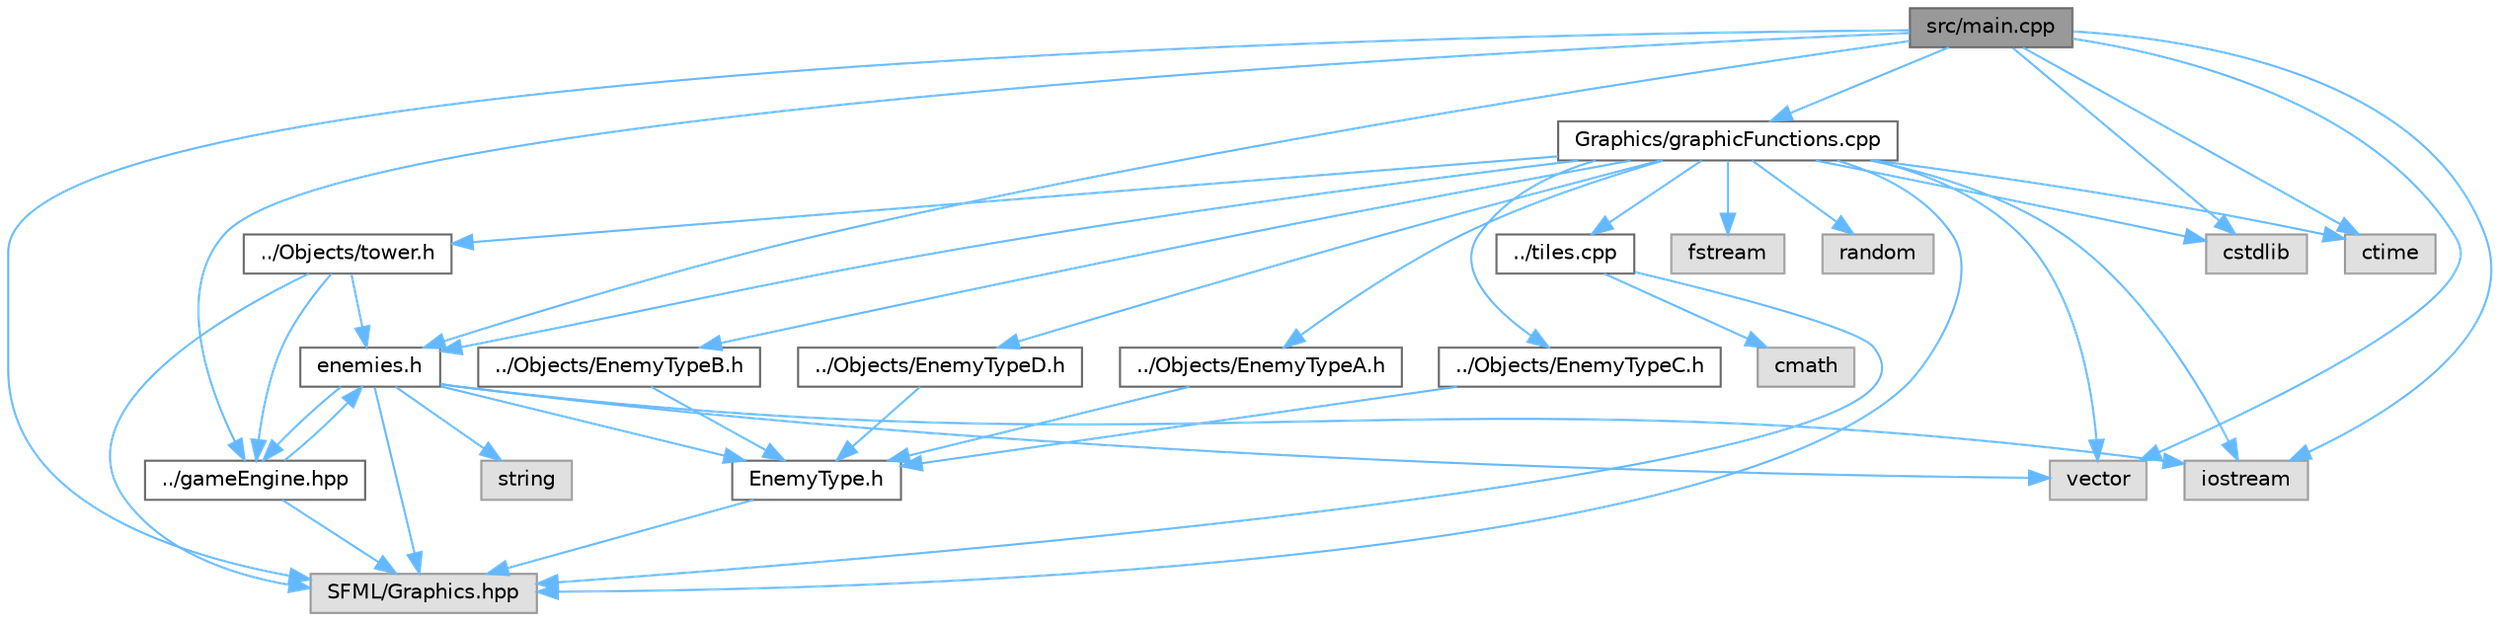 digraph "src/main.cpp"
{
 // LATEX_PDF_SIZE
  bgcolor="transparent";
  edge [fontname=Helvetica,fontsize=10,labelfontname=Helvetica,labelfontsize=10];
  node [fontname=Helvetica,fontsize=10,shape=box,height=0.2,width=0.4];
  Node1 [id="Node000001",label="src/main.cpp",height=0.2,width=0.4,color="gray40", fillcolor="grey60", style="filled", fontcolor="black",tooltip=" "];
  Node1 -> Node2 [id="edge1_Node000001_Node000002",color="steelblue1",style="solid",tooltip=" "];
  Node2 [id="Node000002",label="SFML/Graphics.hpp",height=0.2,width=0.4,color="grey60", fillcolor="#E0E0E0", style="filled",tooltip=" "];
  Node1 -> Node3 [id="edge2_Node000001_Node000003",color="steelblue1",style="solid",tooltip=" "];
  Node3 [id="Node000003",label="cstdlib",height=0.2,width=0.4,color="grey60", fillcolor="#E0E0E0", style="filled",tooltip=" "];
  Node1 -> Node4 [id="edge3_Node000001_Node000004",color="steelblue1",style="solid",tooltip=" "];
  Node4 [id="Node000004",label="ctime",height=0.2,width=0.4,color="grey60", fillcolor="#E0E0E0", style="filled",tooltip=" "];
  Node1 -> Node5 [id="edge4_Node000001_Node000005",color="steelblue1",style="solid",tooltip=" "];
  Node5 [id="Node000005",label="Graphics/graphicFunctions.cpp",height=0.2,width=0.4,color="grey40", fillcolor="white", style="filled",URL="$graphic_functions_8cpp.html",tooltip=" "];
  Node5 -> Node2 [id="edge5_Node000005_Node000002",color="steelblue1",style="solid",tooltip=" "];
  Node5 -> Node3 [id="edge6_Node000005_Node000003",color="steelblue1",style="solid",tooltip=" "];
  Node5 -> Node4 [id="edge7_Node000005_Node000004",color="steelblue1",style="solid",tooltip=" "];
  Node5 -> Node6 [id="edge8_Node000005_Node000006",color="steelblue1",style="solid",tooltip=" "];
  Node6 [id="Node000006",label="vector",height=0.2,width=0.4,color="grey60", fillcolor="#E0E0E0", style="filled",tooltip=" "];
  Node5 -> Node7 [id="edge9_Node000005_Node000007",color="steelblue1",style="solid",tooltip=" "];
  Node7 [id="Node000007",label="iostream",height=0.2,width=0.4,color="grey60", fillcolor="#E0E0E0", style="filled",tooltip=" "];
  Node5 -> Node8 [id="edge10_Node000005_Node000008",color="steelblue1",style="solid",tooltip=" "];
  Node8 [id="Node000008",label="fstream",height=0.2,width=0.4,color="grey60", fillcolor="#E0E0E0", style="filled",tooltip=" "];
  Node5 -> Node9 [id="edge11_Node000005_Node000009",color="steelblue1",style="solid",tooltip=" "];
  Node9 [id="Node000009",label="random",height=0.2,width=0.4,color="grey60", fillcolor="#E0E0E0", style="filled",tooltip=" "];
  Node5 -> Node10 [id="edge12_Node000005_Node000010",color="steelblue1",style="solid",tooltip=" "];
  Node10 [id="Node000010",label="../Objects/tower.h",height=0.2,width=0.4,color="grey40", fillcolor="white", style="filled",URL="$tower_8h.html",tooltip=" "];
  Node10 -> Node2 [id="edge13_Node000010_Node000002",color="steelblue1",style="solid",tooltip=" "];
  Node10 -> Node11 [id="edge14_Node000010_Node000011",color="steelblue1",style="solid",tooltip=" "];
  Node11 [id="Node000011",label="enemies.h",height=0.2,width=0.4,color="grey40", fillcolor="white", style="filled",URL="$enemies_8h.html",tooltip=" "];
  Node11 -> Node6 [id="edge15_Node000011_Node000006",color="steelblue1",style="solid",tooltip=" "];
  Node11 -> Node12 [id="edge16_Node000011_Node000012",color="steelblue1",style="solid",tooltip=" "];
  Node12 [id="Node000012",label="string",height=0.2,width=0.4,color="grey60", fillcolor="#E0E0E0", style="filled",tooltip=" "];
  Node11 -> Node2 [id="edge17_Node000011_Node000002",color="steelblue1",style="solid",tooltip=" "];
  Node11 -> Node13 [id="edge18_Node000011_Node000013",color="steelblue1",style="solid",tooltip=" "];
  Node13 [id="Node000013",label="EnemyType.h",height=0.2,width=0.4,color="grey40", fillcolor="white", style="filled",URL="$_enemy_type_8h.html",tooltip=" "];
  Node13 -> Node2 [id="edge19_Node000013_Node000002",color="steelblue1",style="solid",tooltip=" "];
  Node11 -> Node14 [id="edge20_Node000011_Node000014",color="steelblue1",style="solid",tooltip=" "];
  Node14 [id="Node000014",label="../gameEngine.hpp",height=0.2,width=0.4,color="grey40", fillcolor="white", style="filled",URL="$game_engine_8hpp.html",tooltip=" "];
  Node14 -> Node2 [id="edge21_Node000014_Node000002",color="steelblue1",style="solid",tooltip=" "];
  Node14 -> Node11 [id="edge22_Node000014_Node000011",color="steelblue1",style="solid",tooltip=" "];
  Node11 -> Node7 [id="edge23_Node000011_Node000007",color="steelblue1",style="solid",tooltip=" "];
  Node10 -> Node14 [id="edge24_Node000010_Node000014",color="steelblue1",style="solid",tooltip=" "];
  Node5 -> Node11 [id="edge25_Node000005_Node000011",color="steelblue1",style="solid",tooltip=" "];
  Node5 -> Node15 [id="edge26_Node000005_Node000015",color="steelblue1",style="solid",tooltip=" "];
  Node15 [id="Node000015",label="../tiles.cpp",height=0.2,width=0.4,color="grey40", fillcolor="white", style="filled",URL="$tiles_8cpp.html",tooltip=" "];
  Node15 -> Node2 [id="edge27_Node000015_Node000002",color="steelblue1",style="solid",tooltip=" "];
  Node15 -> Node16 [id="edge28_Node000015_Node000016",color="steelblue1",style="solid",tooltip=" "];
  Node16 [id="Node000016",label="cmath",height=0.2,width=0.4,color="grey60", fillcolor="#E0E0E0", style="filled",tooltip=" "];
  Node5 -> Node17 [id="edge29_Node000005_Node000017",color="steelblue1",style="solid",tooltip=" "];
  Node17 [id="Node000017",label="../Objects/EnemyTypeA.h",height=0.2,width=0.4,color="grey40", fillcolor="white", style="filled",URL="$_enemy_type_a_8h.html",tooltip=" "];
  Node17 -> Node13 [id="edge30_Node000017_Node000013",color="steelblue1",style="solid",tooltip=" "];
  Node5 -> Node18 [id="edge31_Node000005_Node000018",color="steelblue1",style="solid",tooltip=" "];
  Node18 [id="Node000018",label="../Objects/EnemyTypeB.h",height=0.2,width=0.4,color="grey40", fillcolor="white", style="filled",URL="$_enemy_type_b_8h.html",tooltip=" "];
  Node18 -> Node13 [id="edge32_Node000018_Node000013",color="steelblue1",style="solid",tooltip=" "];
  Node5 -> Node19 [id="edge33_Node000005_Node000019",color="steelblue1",style="solid",tooltip=" "];
  Node19 [id="Node000019",label="../Objects/EnemyTypeC.h",height=0.2,width=0.4,color="grey40", fillcolor="white", style="filled",URL="$_enemy_type_c_8h.html",tooltip=" "];
  Node19 -> Node13 [id="edge34_Node000019_Node000013",color="steelblue1",style="solid",tooltip=" "];
  Node5 -> Node20 [id="edge35_Node000005_Node000020",color="steelblue1",style="solid",tooltip=" "];
  Node20 [id="Node000020",label="../Objects/EnemyTypeD.h",height=0.2,width=0.4,color="grey40", fillcolor="white", style="filled",URL="$_enemy_type_d_8h.html",tooltip=" "];
  Node20 -> Node13 [id="edge36_Node000020_Node000013",color="steelblue1",style="solid",tooltip=" "];
  Node1 -> Node11 [id="edge37_Node000001_Node000011",color="steelblue1",style="solid",tooltip=" "];
  Node1 -> Node14 [id="edge38_Node000001_Node000014",color="steelblue1",style="solid",tooltip=" "];
  Node1 -> Node7 [id="edge39_Node000001_Node000007",color="steelblue1",style="solid",tooltip=" "];
  Node1 -> Node6 [id="edge40_Node000001_Node000006",color="steelblue1",style="solid",tooltip=" "];
}
